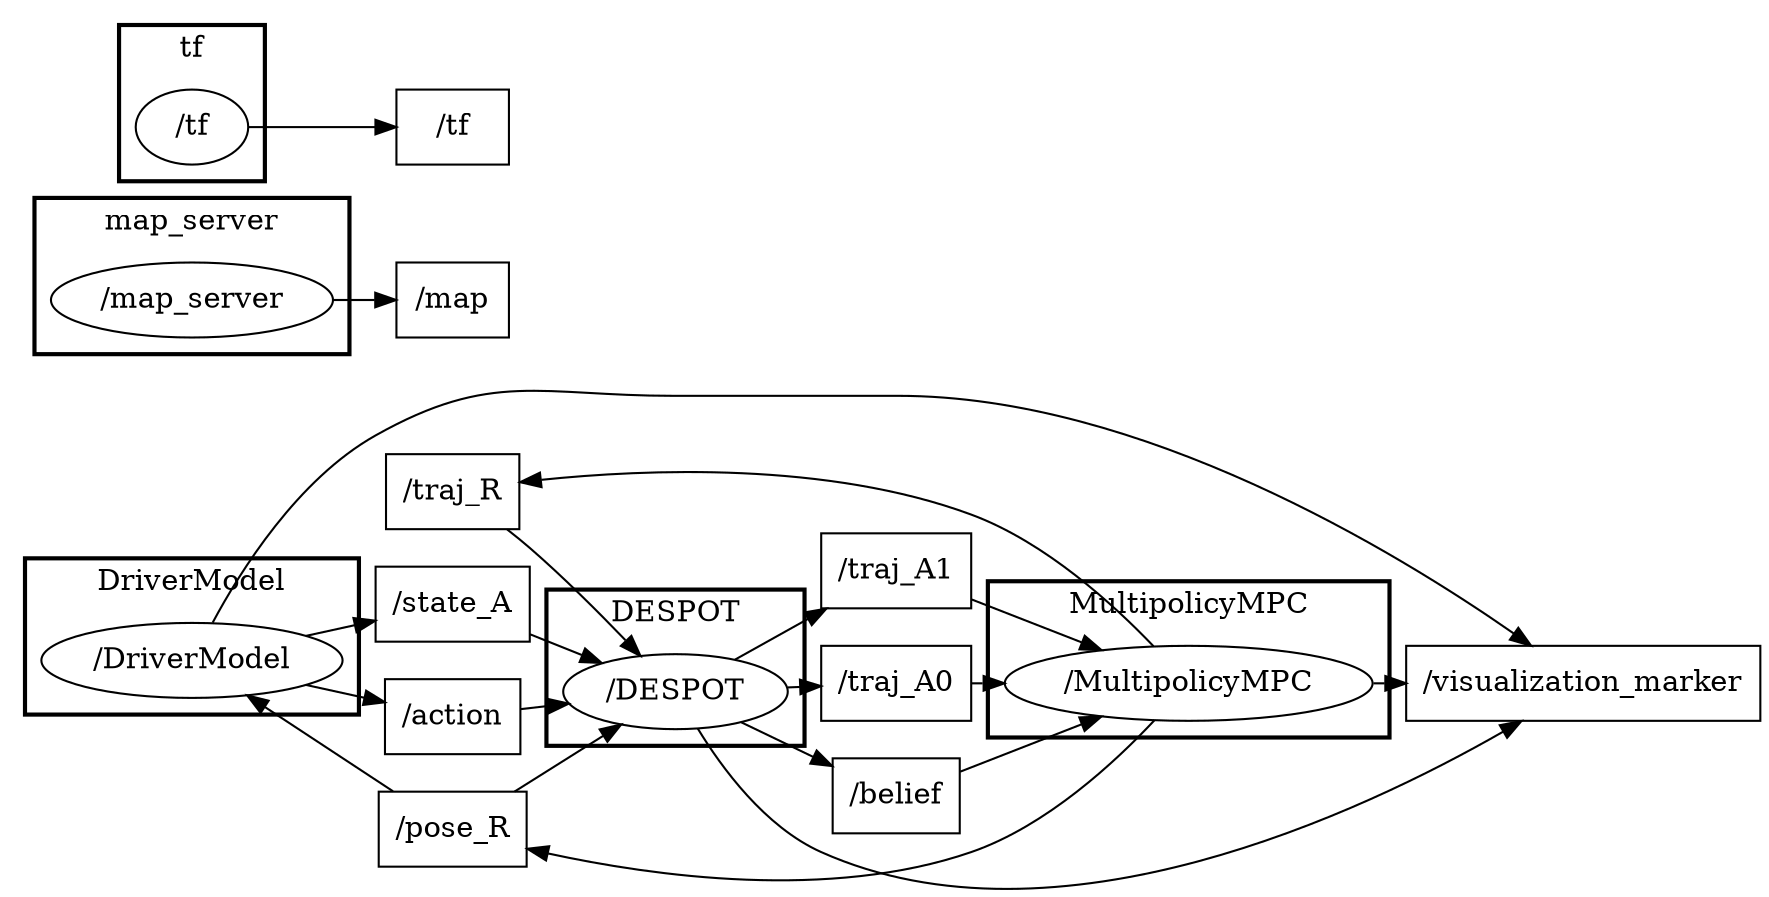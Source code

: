 digraph graphname {
	graph [bb="0,0,716,450.96",
		compound=True,
		rank=same,
		rankdir=LR,
		ranksep=0.2
	];
	node [label="\N"];
	subgraph cluster_MultipolicyMPC {
		graph [bb="408,116.96,572,191.96",
			compound=True,
			label=MultipolicyMPC,
			lheight=0.21,
			lp="490,180.46",
			lwidth=1.31,
			rank=same,
			rankdir=LR,
			ranksep=0.2,
			style=bold
		];
		n__MultipolicyMPC		 [URL=_MultipolicyMPC,
			height=0.5,
			label="/MultipolicyMPC",
			pos="490,142.96",
			shape=ellipse,
			tooltip="/MultipolicyMPC",
			width=2.0582];
	}
	subgraph cluster_map_server {
		graph [bb="13,367.96,139,442.96",
			compound=True,
			label=map_server,
			lheight=0.21,
			lp="76,431.46",
			lwidth=0.89,
			rank=same,
			rankdir=LR,
			ranksep=0.2,
			style=bold
		];
		n__map_server		 [URL=_map_server,
			height=0.5,
			label="/map_server",
			pos="76,393.96",
			shape=ellipse,
			tooltip="/map_server",
			width=1.5165];
	}
	subgraph cluster_tf {
		graph [bb="41,284.96,111,359.96",
			compound=True,
			label=tf,
			lheight=0.21,
			lp="76,348.46",
			lwidth=0.12,
			rank=same,
			rankdir=LR,
			ranksep=0.2,
			style=bold
		];
		n__tf		 [URL=_tf,
			height=0.5,
			label="/tf",
			pos="76,310.96",
			shape=ellipse,
			tooltip="/tf",
			width=0.75];
	}
	subgraph cluster_DriverModel {
		graph [bb="8,89.961,144,164.96",
			compound=True,
			label=DriverModel,
			lheight=0.21,
			lp="76,153.46",
			lwidth=1.00,
			rank=same,
			rankdir=LR,
			ranksep=0.2,
			style=bold
		];
		n__DriverModel		 [URL=_DriverModel,
			height=0.5,
			label="/DriverModel",
			pos="76,115.96",
			shape=ellipse,
			tooltip="/DriverModel",
			width=1.661];
	}
	subgraph cluster_DESPOT {
		graph [bb="222,78.961,330,153.96",
			compound=True,
			label=DESPOT,
			lheight=0.21,
			lp="276,142.46",
			lwidth=0.72,
			rank=same,
			rankdir=LR,
			ranksep=0.2,
			style=bold
		];
		n__DESPOT		 [URL=_DESPOT,
			height=0.5,
			label="/DESPOT",
			pos="276,104.96",
			shape=ellipse,
			tooltip="/DESPOT",
			width=1.2818];
	}
	t__traj_A1	 [URL=topic_3A_traj_A1,
		height=0.5,
		label="/traj_A1",
		pos="369,88.961",
		shape=box,
		tooltip="topic:/traj_A1",
		width=0.86111];
	t__traj_A1 -> n__MultipolicyMPC	 [penwidth=1,
		pos="e,453.91,127.04 400.03,102.59 413.47,108.69 429.6,116.01 444.41,122.73"];
	t__traj_A0	 [URL=topic_3A_traj_A0,
		height=0.5,
		label="/traj_A0",
		pos="369,34.961",
		shape=box,
		tooltip="topic:/traj_A0",
		width=0.86111];
	t__traj_A0 -> n__MultipolicyMPC	 [penwidth=1,
		pos="e,469.93,125.55 390.35,53.245 393.58,56.158 396.88,59.14 400,61.961 420.96,80.927 444.62,102.47 462.27,118.56"];
	t__belief	 [URL=topic_3A_belief,
		height=0.5,
		label="/belief",
		pos="369,142.96",
		shape=box,
		tooltip="topic:/belief",
		width=0.75];
	t__belief -> n__MultipolicyMPC	 [penwidth=1,
		pos="e,415.79,142.96 396.12,142.96 399.13,142.96 402.3,142.96 405.6,142.96"];
	t__traj_R	 [URL=topic_3A_traj_R,
		height=0.5,
		label="/traj_R",
		pos="183,164.96",
		shape=box,
		tooltip="topic:/traj_R",
		width=0.75];
	t__traj_R -> n__DESPOT	 [penwidth=1,
		pos="e,251.53,120.44 210.32,147.61 220.49,140.9 232.23,133.16 242.89,126.14"];
	t__tf	 [URL=topic_3A_tf,
		height=0.5,
		label="/tf",
		pos="183,310.96",
		shape=box,
		tooltip="topic:/tf",
		width=0.75];
	t__visualization_marker	 [URL=topic_3A_visualization_marker,
		height=0.5,
		label="/visualization_marker",
		pos="648,142.96",
		shape=box,
		tooltip="topic:/visualization_marker",
		width=1.875];
	t__pose_R	 [URL=topic_3A_pose_R,
		height=0.5,
		label="/pose_R",
		pos="183,218.96",
		shape=box,
		tooltip="topic:/pose_R",
		width=0.84722];
	t__pose_R -> n__DriverModel	 [penwidth=1,
		pos="e,93.693,133.46 161.52,200.82 158.3,197.89 155.04,194.86 152,191.96 134.53,175.28 115.42,155.89 100.86,140.87"];
	t__pose_R -> n__DESPOT	 [penwidth=1,
		pos="e,264.38,122.49 205.24,200.95 208.29,198.05 211.31,195 214,191.96 230.87,172.91 247.27,149.13 258.81,131.24"];
	t__action	 [URL=topic_3A_action,
		height=0.5,
		label="/action",
		pos="183,56.961",
		shape=box,
		tooltip="topic:/action",
		width=0.75];
	t__action -> n__DESPOT	 [penwidth=1,
		pos="e,247.79,90.608 210.32,70.844 219.23,75.544 229.34,80.878 238.88,85.908"];
	t__map	 [URL=topic_3A_map,
		height=0.5,
		label="/map",
		pos="183,393.96",
		shape=box,
		tooltip="topic:/map",
		width=0.75];
	t__state_A	 [URL=topic_3A_state_A,
		height=0.5,
		label="/state_A",
		pos="183,110.96",
		shape=box,
		tooltip="topic:/state_A",
		width=0.86111];
	t__state_A -> n__DESPOT	 [penwidth=1,
		pos="e,230.17,107.92 214.05,108.98 215.99,108.85 217.97,108.72 219.98,108.59"];
	n__MultipolicyMPC -> t__traj_R	 [penwidth=1,
		pos="e,210.11,168.41 448.37,158.04 433.39,162.86 416.13,167.57 400,169.96 337.27,179.27 263.19,174.1 220.11,169.52"];
	n__MultipolicyMPC -> t__visualization_marker	 [penwidth=1,
		pos="e,580.07,142.96 564.43,142.96 566.22,142.96 568.02,142.96 569.82,142.96"];
	n__MultipolicyMPC -> t__pose_R	 [penwidth=1,
		pos="e,213.65,217.49 461.09,159.58 444,169.03 421.39,180.27 400,186.96 340.21,205.66 267.61,213.55 223.64,216.8"];
	n__map_server -> t__map	 [penwidth=1,
		pos="e,155.95,393.96 130.73,393.96 135.81,393.96 140.87,393.96 145.72,393.96"];
	n__tf -> t__tf	 [penwidth=1,
		pos="e,155.75,310.96 103.23,310.96 116,310.96 131.58,310.96 145.5,310.96"];
	n__DriverModel -> t__visualization_marker	 [penwidth=1,
		pos="e,624.07,160.96 81.929,134.13 90.771,162.96 112.23,218.73 152,245.96 197.64,277.21 219.68,264.96 275,264.96 275,264.96 275,264.96 370,264.96 466.17,264.96 566.4,202.61 615.74,167.06"];
	n__DriverModel -> t__action	 [penwidth=1,
		pos="e,155.95,71.6 105.14,100.15 117.97,92.939 133.3,84.326 146.88,76.696"];
	n__DriverModel -> t__state_A	 [penwidth=1,
		pos="e,151.78,112.4 135.33,113.18 137.46,113.08 139.57,112.98 141.65,112.88"];
	n__DESPOT -> t__traj_A1	 [penwidth=1,
		pos="e,337.79,94.272 318.24,97.71 321.43,97.149 324.65,96.583 327.83,96.024"];
	n__DESPOT -> t__traj_A0	 [penwidth=1,
		pos="e,344.45,53.079 298.11,88.725 309.48,79.979 323.73,69.013 336.4,59.269"];
	n__DESPOT -> t__belief	 [penwidth=1,
		pos="e,341.92,132.07 308.06,117.93 315.98,121.24 324.55,124.82 332.67,128.21"];
	n__DESPOT -> t__visualization_marker	 [penwidth=1,
		pos="e,623.49,124.76 282.3,87.029 290.21,63.942 307.53,24.795 338,7.9608 362.12,-5.3638 373.3,1.1408 400,7.9608 484.07,29.436 570.34,86.064 615.32,118.75"];
}
